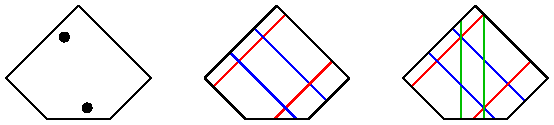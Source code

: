 
//----------------------------------------------------------------------------------------------------

real edge = 3.6101;
real cutEdge = 2.22721 / sqrt(2);
int strips = 11;
real margin_v_e = 0.2;
real margin_v_b = 0.4;
real margin_u = 0.1;

path det_shape = (cutEdge, 0)--(edge, 0)--(edge, edge)--(0, edge)--(0, cutEdge)--cycle;
det_shape = scale(10) * rotate(45) * det_shape;

path hor_det_shape = shift(0, -cutEdge/sqrt(2)*10) * det_shape;

//----------------------------------------------------------------------------------------------------

pair d;
real r = 40;
dotfactor = 10;

pair hits[];
hits.push((-5, 40));
hits.push((+3, 15));

//----------------------------------------------------------------------------------------------------

picture p1 = new picture;
currentpicture = p1;
unitsize(1mm);

for (int hi : hits.keys) {
	pair h = hits[hi];
	dot(h, black);
}

clip(det_shape);
draw(det_shape);

//----------------------------------------------------------------------------------------------------

picture p2 = new picture;
currentpicture = p2;
unitsize(1mm);

for (int hi : hits.keys) {
	pair h = hits[hi];
	d = rotate(45)*(r, 0); draw((h-d)--(h+d), red);
	d = rotate(-45)*(r, 0); draw((h-d)--(h+d), blue);
	//dot(h, black);
}

clip(det_shape);
draw(det_shape);

//----------------------------------------------------------------------------------------------------

picture p3 = new picture;
currentpicture = p3;
unitsize(1mm);

for (int hi : hits.keys) {
	pair h = hits[hi];
	d = rotate(45)*(r, 0); draw((h-d)--(h+d), red);
	d = rotate(-45)*(r, 0); draw((h-d)--(h+d), blue);
	d = rotate(90)*(r, 0); draw((h-d)--(h+d), heavygreen);
	//dot(h, black);
}

clip(det_shape);
draw(det_shape);

//----------------------------------------------------------------------------------------------------

currentpicture = new picture;
unitsize(0.5mm);

add(shift(0, 0) * p1);
add(shift(70, 0) * p2);
add(shift(140, 0) * p3);

shipout(bbox(1mm, nullpen, Fill(white)));
